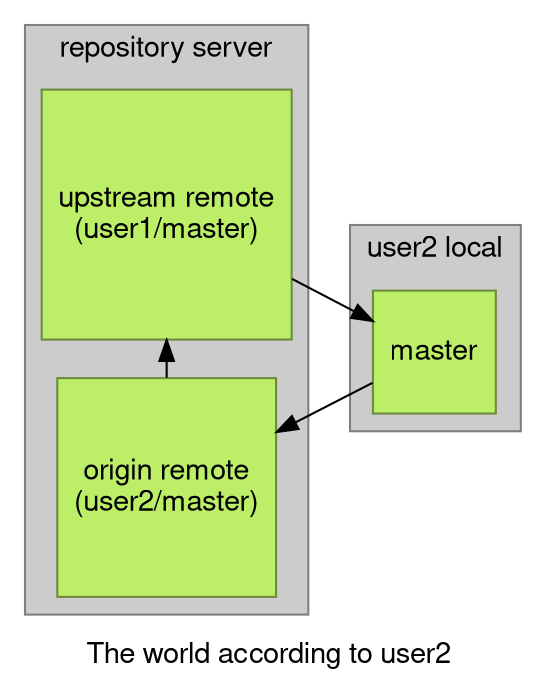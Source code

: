 digraph git {
	rankdir=LR
	graph [fontname="helvetica, sans"];
	node [fontname="helvetica, sans", shape=square, color=darkolivegreen4, fillcolor=darkolivegreen2, style=filled];
	edge [fontname="helvetica, sans"];
	label="The world according to user2"

	subgraph cluster_rh {
		label = "repository server"
		style=filled
		color=grey50
		fillcolor=grey80

		{
			rank=same
			r0 [label="upstream remote\n(user1/master)"]
			r1 [label="origin remote\n(user2/master)"]
		}
	}
	subgraph cluster_local2 {
		label = "user2 local"
		style=filled
		color=grey50
		fillcolor=grey80

		r3 [label="master"]
	}
	r3 -> r1

	r0 -> r3
	r1 -> r0
}
